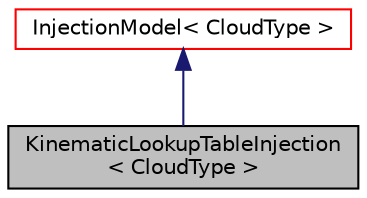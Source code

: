 digraph "KinematicLookupTableInjection&lt; CloudType &gt;"
{
  bgcolor="transparent";
  edge [fontname="Helvetica",fontsize="10",labelfontname="Helvetica",labelfontsize="10"];
  node [fontname="Helvetica",fontsize="10",shape=record];
  Node0 [label="KinematicLookupTableInjection\l\< CloudType \>",height=0.2,width=0.4,color="black", fillcolor="grey75", style="filled", fontcolor="black"];
  Node1 -> Node0 [dir="back",color="midnightblue",fontsize="10",style="solid",fontname="Helvetica"];
  Node1 [label="InjectionModel\< CloudType \>",height=0.2,width=0.4,color="red",URL="$a25201.html",tooltip="Templated injection model class. "];
}
